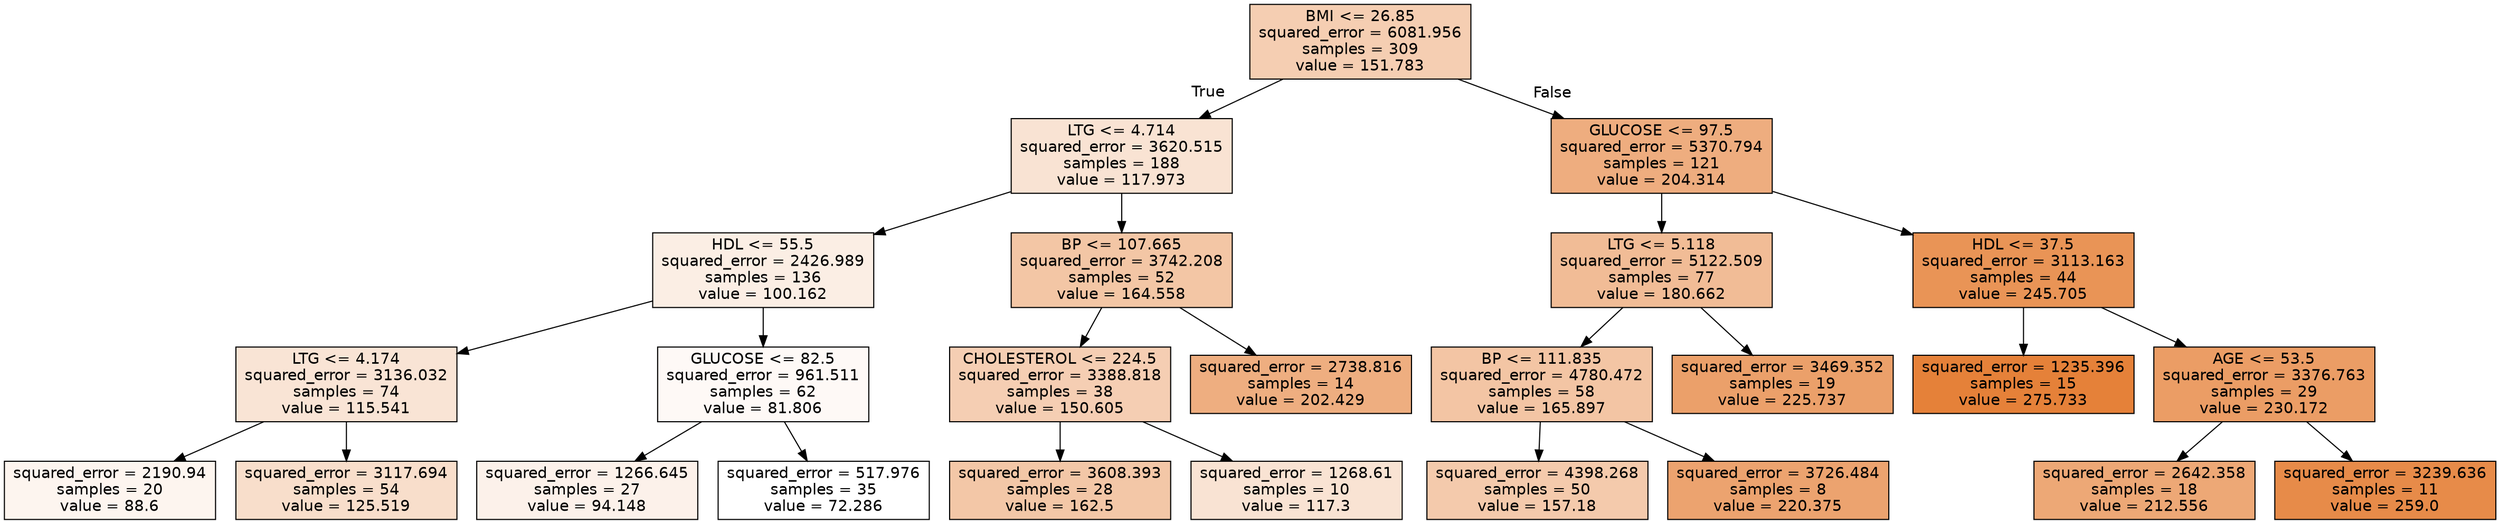 digraph Tree {
node [shape=box, style="filled", color="black", fontname="helvetica"] ;
edge [fontname="helvetica"] ;
0 [label="BMI <= 26.85\nsquared_error = 6081.956\nsamples = 309\nvalue = 151.783", fillcolor="#f5ceb2"] ;
1 [label="LTG <= 4.714\nsquared_error = 3620.515\nsamples = 188\nvalue = 117.973", fillcolor="#f9e3d3"] ;
0 -> 1 [labeldistance=2.5, labelangle=45, headlabel="True"] ;
2 [label="HDL <= 55.5\nsquared_error = 2426.989\nsamples = 136\nvalue = 100.162", fillcolor="#fbeee4"] ;
1 -> 2 ;
3 [label="LTG <= 4.174\nsquared_error = 3136.032\nsamples = 74\nvalue = 115.541", fillcolor="#f9e4d5"] ;
2 -> 3 ;
4 [label="squared_error = 2190.94\nsamples = 20\nvalue = 88.6", fillcolor="#fdf5ef"] ;
3 -> 4 ;
5 [label="squared_error = 3117.694\nsamples = 54\nvalue = 125.519", fillcolor="#f8decb"] ;
3 -> 5 ;
6 [label="GLUCOSE <= 82.5\nsquared_error = 961.511\nsamples = 62\nvalue = 81.806", fillcolor="#fef9f6"] ;
2 -> 6 ;
7 [label="squared_error = 1266.645\nsamples = 27\nvalue = 94.148", fillcolor="#fcf1ea"] ;
6 -> 7 ;
8 [label="squared_error = 517.976\nsamples = 35\nvalue = 72.286", fillcolor="#ffffff"] ;
6 -> 8 ;
9 [label="BP <= 107.665\nsquared_error = 3742.208\nsamples = 52\nvalue = 164.558", fillcolor="#f3c6a5"] ;
1 -> 9 ;
10 [label="CHOLESTEROL <= 224.5\nsquared_error = 3388.818\nsamples = 38\nvalue = 150.605", fillcolor="#f5ceb3"] ;
9 -> 10 ;
11 [label="squared_error = 3608.393\nsamples = 28\nvalue = 162.5", fillcolor="#f3c7a7"] ;
10 -> 11 ;
12 [label="squared_error = 1268.61\nsamples = 10\nvalue = 117.3", fillcolor="#f9e3d3"] ;
10 -> 12 ;
13 [label="squared_error = 2738.816\nsamples = 14\nvalue = 202.429", fillcolor="#eeae80"] ;
9 -> 13 ;
14 [label="GLUCOSE <= 97.5\nsquared_error = 5370.794\nsamples = 121\nvalue = 204.314", fillcolor="#eead7f"] ;
0 -> 14 [labeldistance=2.5, labelangle=-45, headlabel="False"] ;
15 [label="LTG <= 5.118\nsquared_error = 5122.509\nsamples = 77\nvalue = 180.662", fillcolor="#f1bc96"] ;
14 -> 15 ;
16 [label="BP <= 111.835\nsquared_error = 4780.472\nsamples = 58\nvalue = 165.897", fillcolor="#f3c5a4"] ;
15 -> 16 ;
17 [label="squared_error = 4398.268\nsamples = 50\nvalue = 157.18", fillcolor="#f4caac"] ;
16 -> 17 ;
18 [label="squared_error = 3726.484\nsamples = 8\nvalue = 220.375", fillcolor="#eca36f"] ;
16 -> 18 ;
19 [label="squared_error = 3469.352\nsamples = 19\nvalue = 225.737", fillcolor="#eba06a"] ;
15 -> 19 ;
20 [label="HDL <= 37.5\nsquared_error = 3113.163\nsamples = 44\nvalue = 245.705", fillcolor="#e99456"] ;
14 -> 20 ;
21 [label="squared_error = 1235.396\nsamples = 15\nvalue = 275.733", fillcolor="#e58139"] ;
20 -> 21 ;
22 [label="AGE <= 53.5\nsquared_error = 3376.763\nsamples = 29\nvalue = 230.172", fillcolor="#eb9d65"] ;
20 -> 22 ;
23 [label="squared_error = 2642.358\nsamples = 18\nvalue = 212.556", fillcolor="#eda876"] ;
22 -> 23 ;
24 [label="squared_error = 3239.636\nsamples = 11\nvalue = 259.0", fillcolor="#e78b49"] ;
22 -> 24 ;
}